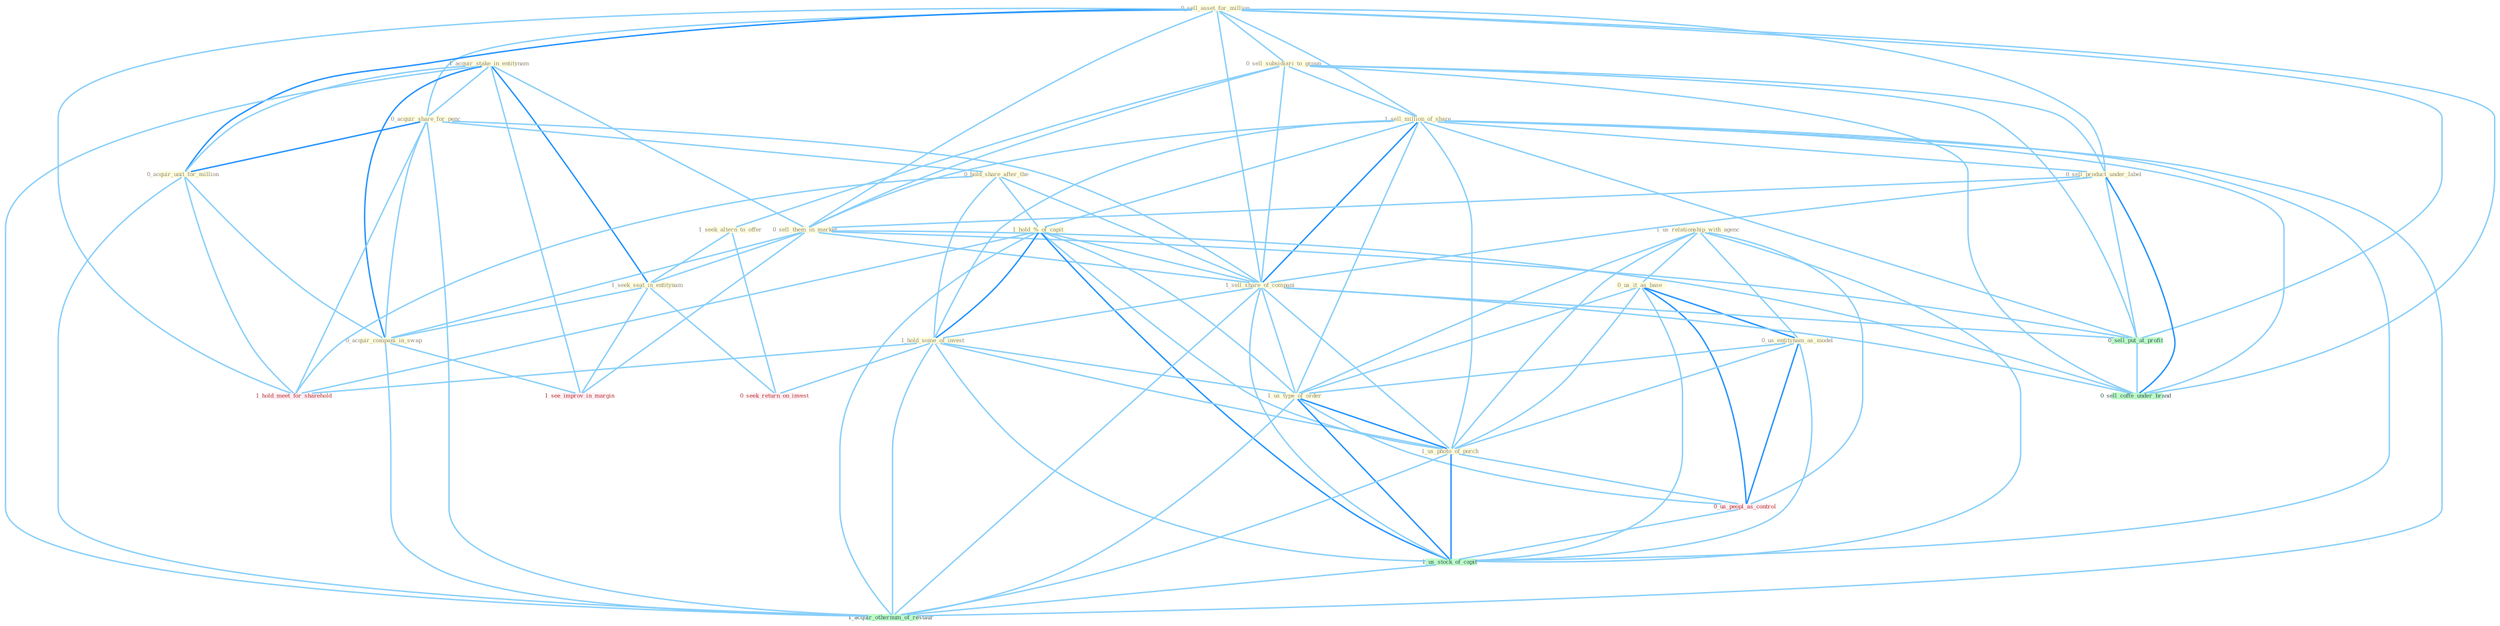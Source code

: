 Graph G{ 
    node
    [shape=polygon,style=filled,width=.5,height=.06,color="#BDFCC9",fixedsize=true,fontsize=4,
    fontcolor="#2f4f4f"];
    {node
    [color="#ffffe0", fontcolor="#8b7d6b"] "0_sell_asset_for_million " "1_acquir_stake_in_entitynam " "0_sell_subsidiari_to_group " "1_us_relationship_with_agenc " "1_sell_million_of_share " "0_sell_product_under_label " "0_acquir_share_for_penc " "0_sell_them_in_market " "1_seek_altern_to_offer " "0_hold_share_after_the " "1_seek_seat_in_entitynam " "0_us_it_as_base " "0_acquir_unit_for_million " "1_hold_%_of_capit " "1_sell_share_of_compani " "1_hold_some_of_invest " "0_us_entitynam_as_model " "1_us_type_of_order " "0_acquir_compani_in_swap " "1_us_photo_of_porch "}
{node [color="#fff0f5", fontcolor="#b22222"] "0_us_peopl_as_control " "0_seek_return_on_invest " "1_see_improv_in_margin " "1_hold_meet_for_sharehold "}
edge [color="#B0E2FF"];

	"0_sell_asset_for_million " -- "0_sell_subsidiari_to_group " [w="1", color="#87cefa" ];
	"0_sell_asset_for_million " -- "1_sell_million_of_share " [w="1", color="#87cefa" ];
	"0_sell_asset_for_million " -- "0_sell_product_under_label " [w="1", color="#87cefa" ];
	"0_sell_asset_for_million " -- "0_acquir_share_for_penc " [w="1", color="#87cefa" ];
	"0_sell_asset_for_million " -- "0_sell_them_in_market " [w="1", color="#87cefa" ];
	"0_sell_asset_for_million " -- "0_acquir_unit_for_million " [w="2", color="#1e90ff" , len=0.8];
	"0_sell_asset_for_million " -- "1_sell_share_of_compani " [w="1", color="#87cefa" ];
	"0_sell_asset_for_million " -- "0_sell_put_at_profit " [w="1", color="#87cefa" ];
	"0_sell_asset_for_million " -- "0_sell_coffe_under_brand " [w="1", color="#87cefa" ];
	"0_sell_asset_for_million " -- "1_hold_meet_for_sharehold " [w="1", color="#87cefa" ];
	"1_acquir_stake_in_entitynam " -- "0_acquir_share_for_penc " [w="1", color="#87cefa" ];
	"1_acquir_stake_in_entitynam " -- "0_sell_them_in_market " [w="1", color="#87cefa" ];
	"1_acquir_stake_in_entitynam " -- "1_seek_seat_in_entitynam " [w="2", color="#1e90ff" , len=0.8];
	"1_acquir_stake_in_entitynam " -- "0_acquir_unit_for_million " [w="1", color="#87cefa" ];
	"1_acquir_stake_in_entitynam " -- "0_acquir_compani_in_swap " [w="2", color="#1e90ff" , len=0.8];
	"1_acquir_stake_in_entitynam " -- "1_see_improv_in_margin " [w="1", color="#87cefa" ];
	"1_acquir_stake_in_entitynam " -- "1_acquir_othernum_of_restaur " [w="1", color="#87cefa" ];
	"0_sell_subsidiari_to_group " -- "1_sell_million_of_share " [w="1", color="#87cefa" ];
	"0_sell_subsidiari_to_group " -- "0_sell_product_under_label " [w="1", color="#87cefa" ];
	"0_sell_subsidiari_to_group " -- "0_sell_them_in_market " [w="1", color="#87cefa" ];
	"0_sell_subsidiari_to_group " -- "1_seek_altern_to_offer " [w="1", color="#87cefa" ];
	"0_sell_subsidiari_to_group " -- "1_sell_share_of_compani " [w="1", color="#87cefa" ];
	"0_sell_subsidiari_to_group " -- "0_sell_put_at_profit " [w="1", color="#87cefa" ];
	"0_sell_subsidiari_to_group " -- "0_sell_coffe_under_brand " [w="1", color="#87cefa" ];
	"1_us_relationship_with_agenc " -- "0_us_it_as_base " [w="1", color="#87cefa" ];
	"1_us_relationship_with_agenc " -- "0_us_entitynam_as_model " [w="1", color="#87cefa" ];
	"1_us_relationship_with_agenc " -- "1_us_type_of_order " [w="1", color="#87cefa" ];
	"1_us_relationship_with_agenc " -- "1_us_photo_of_porch " [w="1", color="#87cefa" ];
	"1_us_relationship_with_agenc " -- "0_us_peopl_as_control " [w="1", color="#87cefa" ];
	"1_us_relationship_with_agenc " -- "1_us_stock_of_capit " [w="1", color="#87cefa" ];
	"1_sell_million_of_share " -- "0_sell_product_under_label " [w="1", color="#87cefa" ];
	"1_sell_million_of_share " -- "0_sell_them_in_market " [w="1", color="#87cefa" ];
	"1_sell_million_of_share " -- "1_hold_%_of_capit " [w="1", color="#87cefa" ];
	"1_sell_million_of_share " -- "1_sell_share_of_compani " [w="2", color="#1e90ff" , len=0.8];
	"1_sell_million_of_share " -- "1_hold_some_of_invest " [w="1", color="#87cefa" ];
	"1_sell_million_of_share " -- "1_us_type_of_order " [w="1", color="#87cefa" ];
	"1_sell_million_of_share " -- "1_us_photo_of_porch " [w="1", color="#87cefa" ];
	"1_sell_million_of_share " -- "0_sell_put_at_profit " [w="1", color="#87cefa" ];
	"1_sell_million_of_share " -- "1_us_stock_of_capit " [w="1", color="#87cefa" ];
	"1_sell_million_of_share " -- "0_sell_coffe_under_brand " [w="1", color="#87cefa" ];
	"1_sell_million_of_share " -- "1_acquir_othernum_of_restaur " [w="1", color="#87cefa" ];
	"0_sell_product_under_label " -- "0_sell_them_in_market " [w="1", color="#87cefa" ];
	"0_sell_product_under_label " -- "1_sell_share_of_compani " [w="1", color="#87cefa" ];
	"0_sell_product_under_label " -- "0_sell_put_at_profit " [w="1", color="#87cefa" ];
	"0_sell_product_under_label " -- "0_sell_coffe_under_brand " [w="2", color="#1e90ff" , len=0.8];
	"0_acquir_share_for_penc " -- "0_hold_share_after_the " [w="1", color="#87cefa" ];
	"0_acquir_share_for_penc " -- "0_acquir_unit_for_million " [w="2", color="#1e90ff" , len=0.8];
	"0_acquir_share_for_penc " -- "1_sell_share_of_compani " [w="1", color="#87cefa" ];
	"0_acquir_share_for_penc " -- "0_acquir_compani_in_swap " [w="1", color="#87cefa" ];
	"0_acquir_share_for_penc " -- "1_hold_meet_for_sharehold " [w="1", color="#87cefa" ];
	"0_acquir_share_for_penc " -- "1_acquir_othernum_of_restaur " [w="1", color="#87cefa" ];
	"0_sell_them_in_market " -- "1_seek_seat_in_entitynam " [w="1", color="#87cefa" ];
	"0_sell_them_in_market " -- "1_sell_share_of_compani " [w="1", color="#87cefa" ];
	"0_sell_them_in_market " -- "0_acquir_compani_in_swap " [w="1", color="#87cefa" ];
	"0_sell_them_in_market " -- "0_sell_put_at_profit " [w="1", color="#87cefa" ];
	"0_sell_them_in_market " -- "1_see_improv_in_margin " [w="1", color="#87cefa" ];
	"0_sell_them_in_market " -- "0_sell_coffe_under_brand " [w="1", color="#87cefa" ];
	"1_seek_altern_to_offer " -- "1_seek_seat_in_entitynam " [w="1", color="#87cefa" ];
	"1_seek_altern_to_offer " -- "0_seek_return_on_invest " [w="1", color="#87cefa" ];
	"0_hold_share_after_the " -- "1_hold_%_of_capit " [w="1", color="#87cefa" ];
	"0_hold_share_after_the " -- "1_sell_share_of_compani " [w="1", color="#87cefa" ];
	"0_hold_share_after_the " -- "1_hold_some_of_invest " [w="1", color="#87cefa" ];
	"0_hold_share_after_the " -- "1_hold_meet_for_sharehold " [w="1", color="#87cefa" ];
	"1_seek_seat_in_entitynam " -- "0_acquir_compani_in_swap " [w="1", color="#87cefa" ];
	"1_seek_seat_in_entitynam " -- "0_seek_return_on_invest " [w="1", color="#87cefa" ];
	"1_seek_seat_in_entitynam " -- "1_see_improv_in_margin " [w="1", color="#87cefa" ];
	"0_us_it_as_base " -- "0_us_entitynam_as_model " [w="2", color="#1e90ff" , len=0.8];
	"0_us_it_as_base " -- "1_us_type_of_order " [w="1", color="#87cefa" ];
	"0_us_it_as_base " -- "1_us_photo_of_porch " [w="1", color="#87cefa" ];
	"0_us_it_as_base " -- "0_us_peopl_as_control " [w="2", color="#1e90ff" , len=0.8];
	"0_us_it_as_base " -- "1_us_stock_of_capit " [w="1", color="#87cefa" ];
	"0_acquir_unit_for_million " -- "0_acquir_compani_in_swap " [w="1", color="#87cefa" ];
	"0_acquir_unit_for_million " -- "1_hold_meet_for_sharehold " [w="1", color="#87cefa" ];
	"0_acquir_unit_for_million " -- "1_acquir_othernum_of_restaur " [w="1", color="#87cefa" ];
	"1_hold_%_of_capit " -- "1_sell_share_of_compani " [w="1", color="#87cefa" ];
	"1_hold_%_of_capit " -- "1_hold_some_of_invest " [w="2", color="#1e90ff" , len=0.8];
	"1_hold_%_of_capit " -- "1_us_type_of_order " [w="1", color="#87cefa" ];
	"1_hold_%_of_capit " -- "1_us_photo_of_porch " [w="1", color="#87cefa" ];
	"1_hold_%_of_capit " -- "1_us_stock_of_capit " [w="2", color="#1e90ff" , len=0.8];
	"1_hold_%_of_capit " -- "1_hold_meet_for_sharehold " [w="1", color="#87cefa" ];
	"1_hold_%_of_capit " -- "1_acquir_othernum_of_restaur " [w="1", color="#87cefa" ];
	"1_sell_share_of_compani " -- "1_hold_some_of_invest " [w="1", color="#87cefa" ];
	"1_sell_share_of_compani " -- "1_us_type_of_order " [w="1", color="#87cefa" ];
	"1_sell_share_of_compani " -- "1_us_photo_of_porch " [w="1", color="#87cefa" ];
	"1_sell_share_of_compani " -- "0_sell_put_at_profit " [w="1", color="#87cefa" ];
	"1_sell_share_of_compani " -- "1_us_stock_of_capit " [w="1", color="#87cefa" ];
	"1_sell_share_of_compani " -- "0_sell_coffe_under_brand " [w="1", color="#87cefa" ];
	"1_sell_share_of_compani " -- "1_acquir_othernum_of_restaur " [w="1", color="#87cefa" ];
	"1_hold_some_of_invest " -- "1_us_type_of_order " [w="1", color="#87cefa" ];
	"1_hold_some_of_invest " -- "1_us_photo_of_porch " [w="1", color="#87cefa" ];
	"1_hold_some_of_invest " -- "0_seek_return_on_invest " [w="1", color="#87cefa" ];
	"1_hold_some_of_invest " -- "1_us_stock_of_capit " [w="1", color="#87cefa" ];
	"1_hold_some_of_invest " -- "1_hold_meet_for_sharehold " [w="1", color="#87cefa" ];
	"1_hold_some_of_invest " -- "1_acquir_othernum_of_restaur " [w="1", color="#87cefa" ];
	"0_us_entitynam_as_model " -- "1_us_type_of_order " [w="1", color="#87cefa" ];
	"0_us_entitynam_as_model " -- "1_us_photo_of_porch " [w="1", color="#87cefa" ];
	"0_us_entitynam_as_model " -- "0_us_peopl_as_control " [w="2", color="#1e90ff" , len=0.8];
	"0_us_entitynam_as_model " -- "1_us_stock_of_capit " [w="1", color="#87cefa" ];
	"1_us_type_of_order " -- "1_us_photo_of_porch " [w="2", color="#1e90ff" , len=0.8];
	"1_us_type_of_order " -- "0_us_peopl_as_control " [w="1", color="#87cefa" ];
	"1_us_type_of_order " -- "1_us_stock_of_capit " [w="2", color="#1e90ff" , len=0.8];
	"1_us_type_of_order " -- "1_acquir_othernum_of_restaur " [w="1", color="#87cefa" ];
	"0_acquir_compani_in_swap " -- "1_see_improv_in_margin " [w="1", color="#87cefa" ];
	"0_acquir_compani_in_swap " -- "1_acquir_othernum_of_restaur " [w="1", color="#87cefa" ];
	"1_us_photo_of_porch " -- "0_us_peopl_as_control " [w="1", color="#87cefa" ];
	"1_us_photo_of_porch " -- "1_us_stock_of_capit " [w="2", color="#1e90ff" , len=0.8];
	"1_us_photo_of_porch " -- "1_acquir_othernum_of_restaur " [w="1", color="#87cefa" ];
	"0_us_peopl_as_control " -- "1_us_stock_of_capit " [w="1", color="#87cefa" ];
	"0_sell_put_at_profit " -- "0_sell_coffe_under_brand " [w="1", color="#87cefa" ];
	"1_us_stock_of_capit " -- "1_acquir_othernum_of_restaur " [w="1", color="#87cefa" ];
}